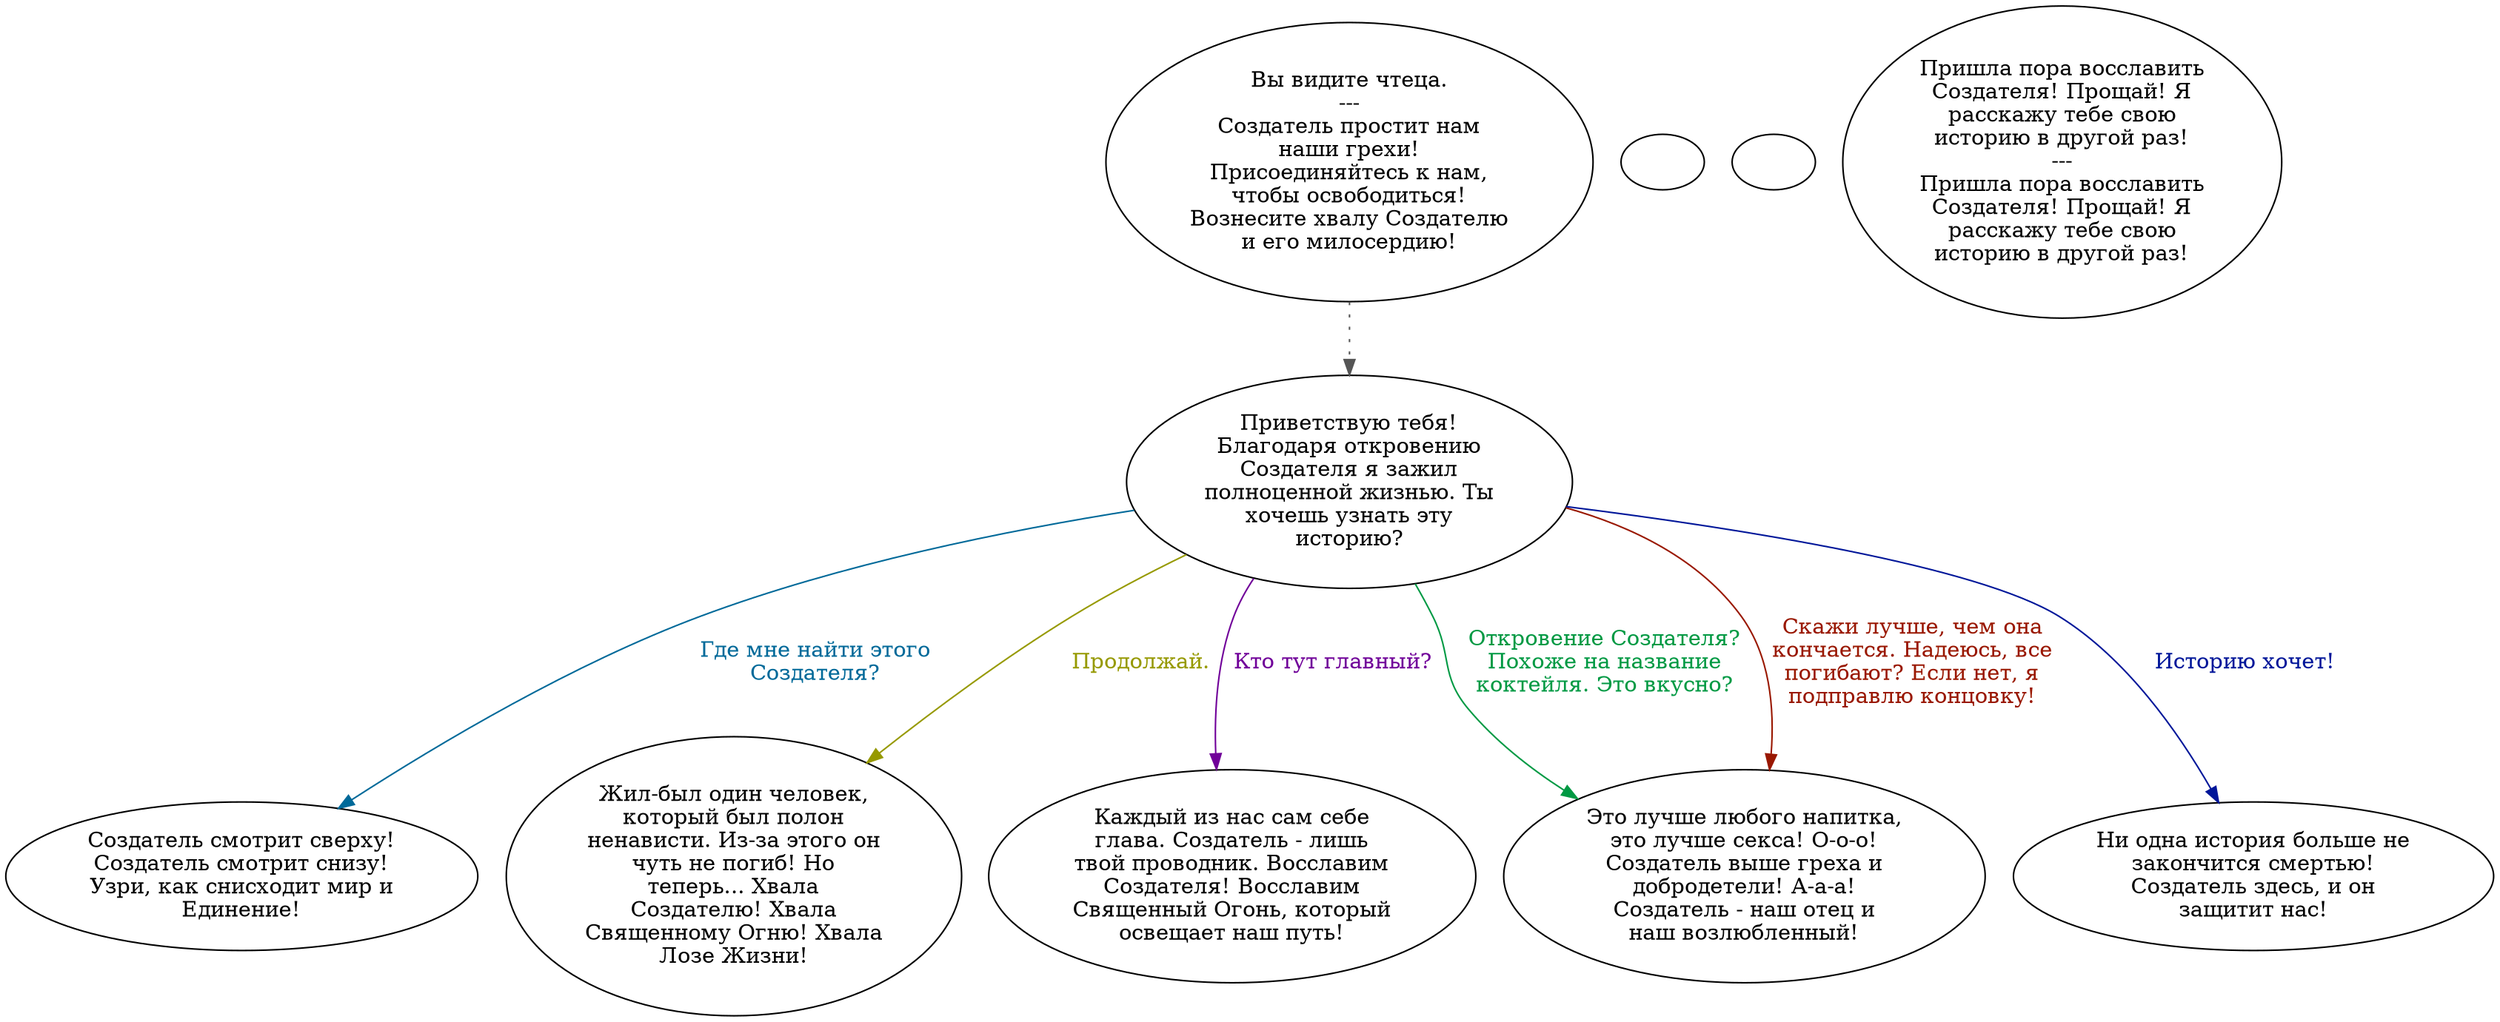 digraph chanter {
  "start" [style=filled       fillcolor="#FFFFFF"       color="#000000"]
  "start" -> "Chant01" [style=dotted color="#555555"]
  "start" [label="Вы видите чтеца.\n---\nСоздатель простит нам\nнаши грехи!\nПрисоединяйтесь к нам,\nчтобы освободиться!\nВознесите хвалу Создателю\nи его милосердию!"]
  "Chant01" [style=filled       fillcolor="#FFFFFF"       color="#000000"]
  "Chant01" [label="Приветствую тебя!\nБлагодаря откровению\nСоздателя я зажил\nполноценной жизнью. Ты\nхочешь узнать эту\nисторию?"]
  "Chant01" -> "Chant02" [label="Где мне найти этого\nСоздателя?" color="#006999" fontcolor="#006999"]
  "Chant01" -> "Chant03" [label="Продолжай." color="#969900" fontcolor="#969900"]
  "Chant01" -> "Chant04" [label="Кто тут главный?" color="#700099" fontcolor="#700099"]
  "Chant01" -> "Chant05" [label="Откровение Создателя?\nПохоже на название\nкоктейля. Это вкусно?" color="#009943" fontcolor="#009943"]
  "Chant01" -> "Chant05" [label="Скажи лучше, чем она\nкончается. Надеюсь, все\nпогибают? Если нет, я\nподправлю концовку!" color="#991700" fontcolor="#991700"]
  "Chant01" -> "Chant06" [label="Историю хочет!" color="#001699" fontcolor="#001699"]
  "Chant02" [style=filled       fillcolor="#FFFFFF"       color="#000000"]
  "Chant02" [label="Создатель смотрит сверху!\nСоздатель смотрит снизу!\nУзри, как снисходит мир и\nЕдинение!"]
  "Chant03" [style=filled       fillcolor="#FFFFFF"       color="#000000"]
  "Chant03" [label="Жил-был один человек,\nкоторый был полон\nненависти. Из-за этого он\nчуть не погиб! Но\nтеперь... Хвала\nСоздателю! Хвала\nСвященному Огню! Хвала\nЛозе Жизни!"]
  "Chant04" [style=filled       fillcolor="#FFFFFF"       color="#000000"]
  "Chant04" [label="Каждый из нас сам себе\nглава. Создатель - лишь\nтвой проводник. Восславим\nСоздателя! Восславим\nСвященный Огонь, который\nосвещает наш путь!"]
  "Chant05" [style=filled       fillcolor="#FFFFFF"       color="#000000"]
  "Chant05" [label="Это лучше любого напитка,\nэто лучше секса! О-о-о!\nСоздатель выше греха и\nдобродетели! А-а-а!\nСоздатель - наш отец и\nнаш возлюбленный!"]
  "Chant06" [style=filled       fillcolor="#FFFFFF"       color="#000000"]
  "Chant06" [label="Ни одна история больше не\nзакончится смертью!\nСоздатель здесь, и он\nзащитит нас!"]
  "ChantEnd" [style=filled       fillcolor="#FFFFFF"       color="#000000"]
  "ChantEnd" [label=""]
  "Combat" [style=filled       fillcolor="#FFFFFF"       color="#000000"]
  "Combat" [label=""]
  "Chant07" [style=filled       fillcolor="#FFFFFF"       color="#000000"]
  "Chant07" [label="Пришла пора восславить\nСоздателя! Прощай! Я\nрасскажу тебе свою\nисторию в другой раз!\n---\nПришла пора восславить\nСоздателя! Прощай! Я\nрасскажу тебе свою\nисторию в другой раз!"]
}